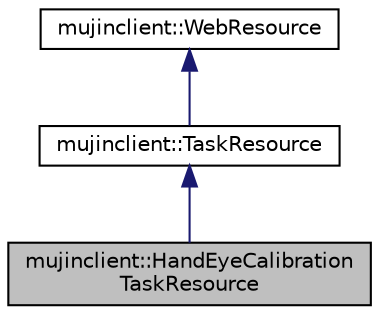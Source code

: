 digraph "mujinclient::HandEyeCalibrationTaskResource"
{
  bgcolor="transparent";
  edge [fontname="Helvetica",fontsize="10",labelfontname="Helvetica",labelfontsize="10"];
  node [fontname="Helvetica",fontsize="10",shape=record];
  Node1 [label="mujinclient::HandEyeCalibration\lTaskResource",height=0.2,width=0.4,color="black", fillcolor="grey75", style="filled" fontcolor="black"];
  Node2 -> Node1 [dir="back",color="midnightblue",fontsize="10",style="solid",fontname="Helvetica"];
  Node2 [label="mujinclient::TaskResource",height=0.2,width=0.4,color="black",URL="$classmujinclient_1_1TaskResource.html"];
  Node3 -> Node2 [dir="back",color="midnightblue",fontsize="10",style="solid",fontname="Helvetica"];
  Node3 [label="mujinclient::WebResource",height=0.2,width=0.4,color="black",URL="$classmujinclient_1_1WebResource.html"];
}
